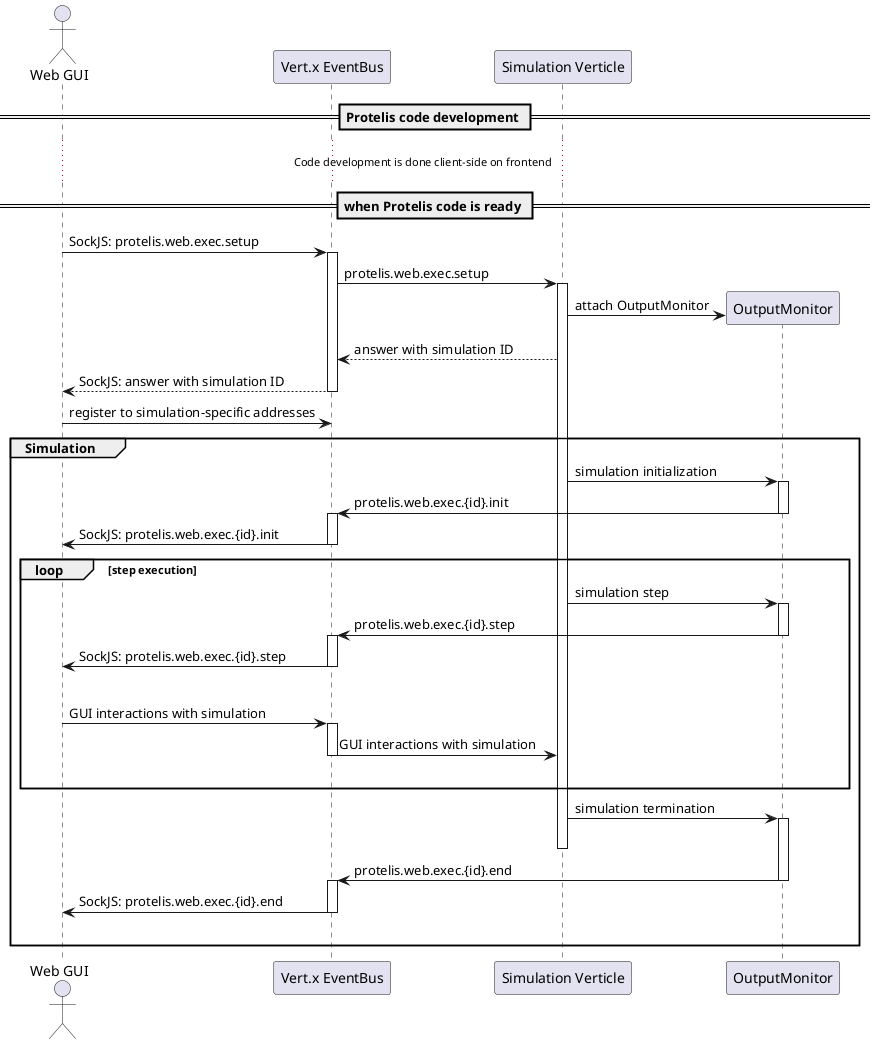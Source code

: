 @startuml "Simulation data flow"

actor "Web GUI" as react

== Protelis code development ==

... Code development is done client-side on frontend ...

== when Protelis code is ready ==

' box "Backend server" {
  ' participant "Backend Verticle" as openapi
  participant "Vert.x EventBus" as eventbus
  participant "Simulation Verticle" as alchemist
  participant "OutputMonitor" as monitor
' }

' react --> openapi++: PUT Protelis code
react -> eventbus++: SockJS: protelis.web.exec.setup
eventbus -> alchemist++: protelis.web.exec.setup
alchemist -> monitor**: attach OutputMonitor
alchemist --> eventbus: answer with simulation ID
eventbus --> react--: SockJS: answer with simulation ID

react -> eventbus: register to simulation-specific addresses

group Simulation
  alchemist -> monitor++: simulation initialization
  monitor -> eventbus--: protelis.web.exec.{id}.init
  activate eventbus
  eventbus -> react--: SockJS: protelis.web.exec.{id}.init

  loop step execution
    alchemist -> monitor++: simulation step
    monitor -> eventbus--: protelis.web.exec.{id}.step
    activate eventbus
    eventbus -> react--: SockJS: protelis.web.exec.{id}.step
    |||
    react -> eventbus++: GUI interactions with simulation
    eventbus -> alchemist--: GUI interactions with simulation
    |||
  end
  alchemist -> monitor++: simulation termination
  deactivate alchemist
  monitor -> eventbus--: protelis.web.exec.{id}.end
  activate eventbus
  eventbus -> react--: SockJS: protelis.web.exec.{id}.end
  |||
end

@enduml

